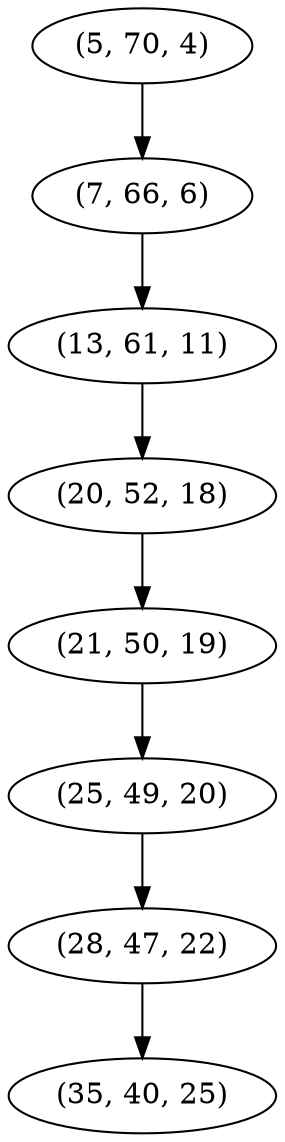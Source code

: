 digraph tree {
    "(5, 70, 4)";
    "(7, 66, 6)";
    "(13, 61, 11)";
    "(20, 52, 18)";
    "(21, 50, 19)";
    "(25, 49, 20)";
    "(28, 47, 22)";
    "(35, 40, 25)";
    "(5, 70, 4)" -> "(7, 66, 6)";
    "(7, 66, 6)" -> "(13, 61, 11)";
    "(13, 61, 11)" -> "(20, 52, 18)";
    "(20, 52, 18)" -> "(21, 50, 19)";
    "(21, 50, 19)" -> "(25, 49, 20)";
    "(25, 49, 20)" -> "(28, 47, 22)";
    "(28, 47, 22)" -> "(35, 40, 25)";
}
